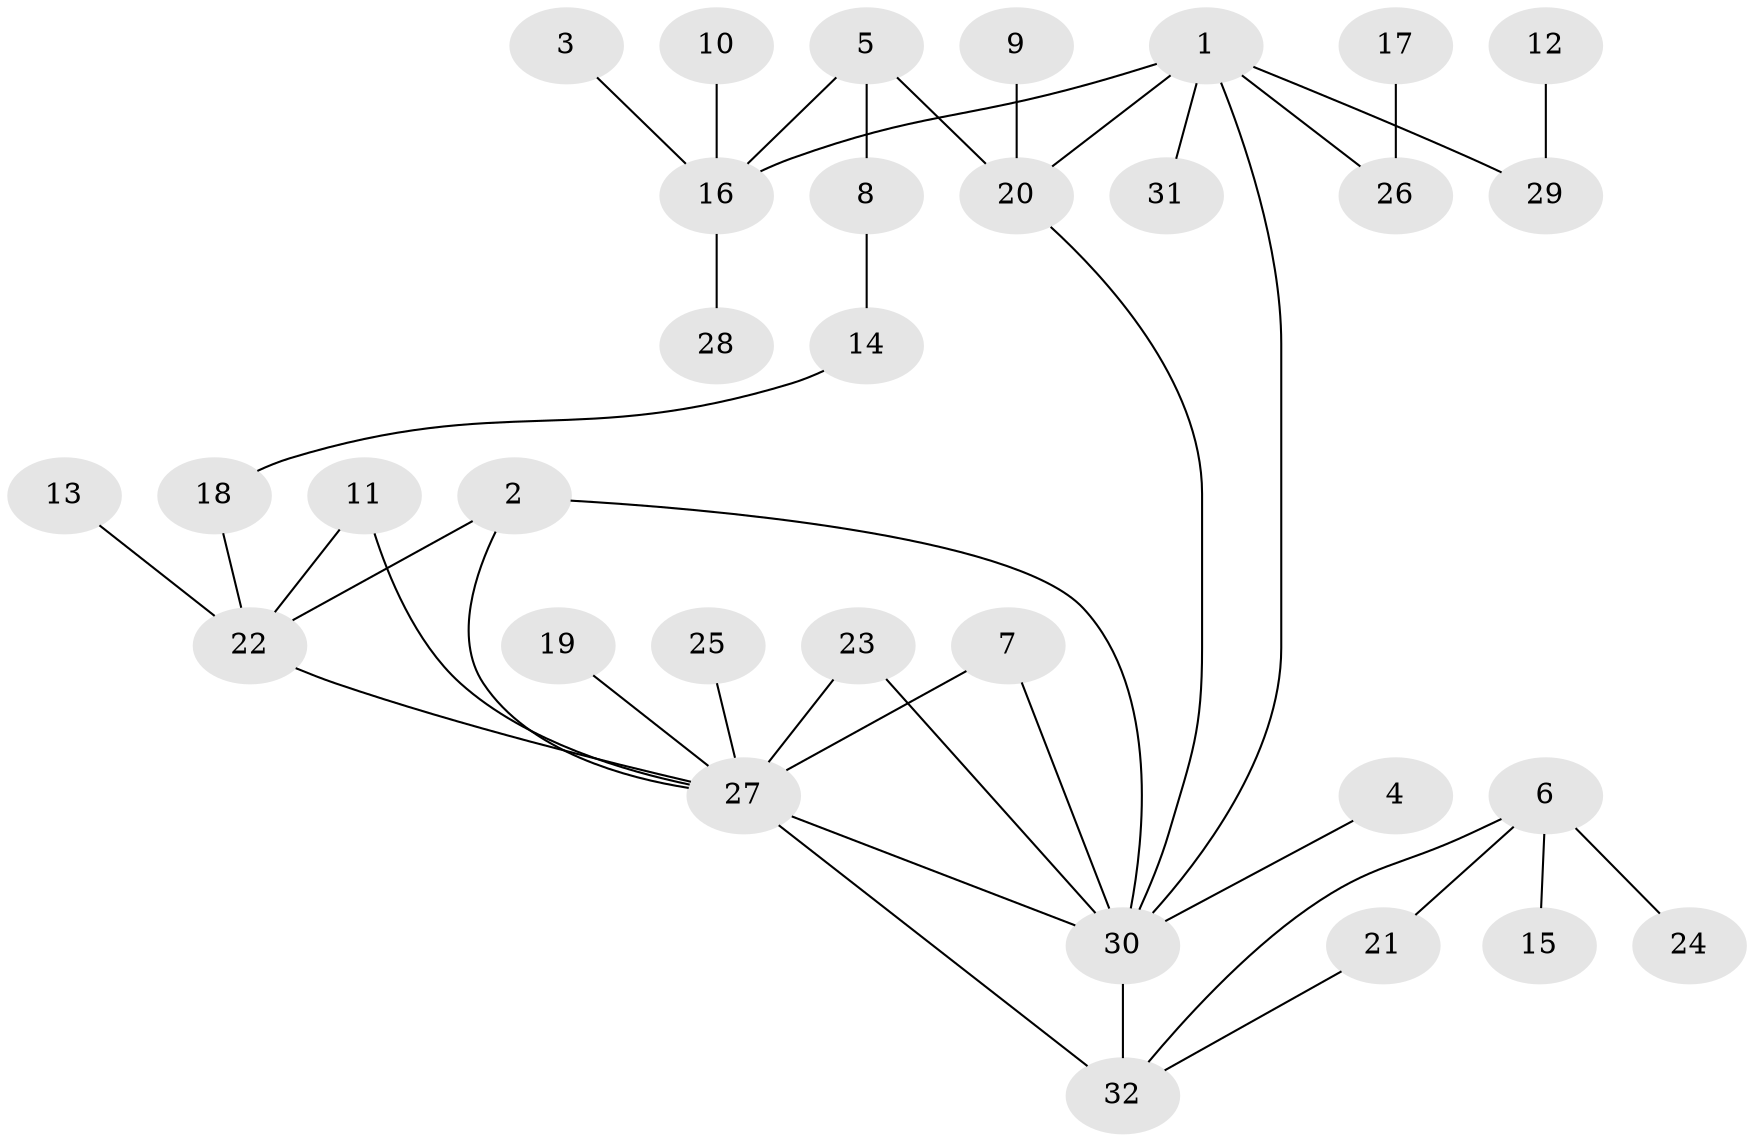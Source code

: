 // original degree distribution, {5: 0.031746031746031744, 3: 0.12698412698412698, 10: 0.015873015873015872, 7: 0.015873015873015872, 13: 0.015873015873015872, 6: 0.031746031746031744, 8: 0.015873015873015872, 1: 0.47619047619047616, 4: 0.031746031746031744, 2: 0.23809523809523808}
// Generated by graph-tools (version 1.1) at 2025/01/03/09/25 03:01:51]
// undirected, 32 vertices, 41 edges
graph export_dot {
graph [start="1"]
  node [color=gray90,style=filled];
  1;
  2;
  3;
  4;
  5;
  6;
  7;
  8;
  9;
  10;
  11;
  12;
  13;
  14;
  15;
  16;
  17;
  18;
  19;
  20;
  21;
  22;
  23;
  24;
  25;
  26;
  27;
  28;
  29;
  30;
  31;
  32;
  1 -- 16 [weight=1.0];
  1 -- 20 [weight=1.0];
  1 -- 26 [weight=1.0];
  1 -- 29 [weight=1.0];
  1 -- 30 [weight=1.0];
  1 -- 31 [weight=1.0];
  2 -- 22 [weight=2.0];
  2 -- 27 [weight=1.0];
  2 -- 30 [weight=1.0];
  3 -- 16 [weight=1.0];
  4 -- 30 [weight=1.0];
  5 -- 8 [weight=1.0];
  5 -- 16 [weight=1.0];
  5 -- 20 [weight=1.0];
  6 -- 15 [weight=1.0];
  6 -- 21 [weight=1.0];
  6 -- 24 [weight=1.0];
  6 -- 32 [weight=1.0];
  7 -- 27 [weight=1.0];
  7 -- 30 [weight=1.0];
  8 -- 14 [weight=1.0];
  9 -- 20 [weight=1.0];
  10 -- 16 [weight=1.0];
  11 -- 22 [weight=1.0];
  11 -- 27 [weight=1.0];
  12 -- 29 [weight=1.0];
  13 -- 22 [weight=1.0];
  14 -- 18 [weight=1.0];
  16 -- 28 [weight=1.0];
  17 -- 26 [weight=1.0];
  18 -- 22 [weight=1.0];
  19 -- 27 [weight=1.0];
  20 -- 30 [weight=1.0];
  21 -- 32 [weight=1.0];
  22 -- 27 [weight=1.0];
  23 -- 27 [weight=1.0];
  23 -- 30 [weight=1.0];
  25 -- 27 [weight=1.0];
  27 -- 30 [weight=1.0];
  27 -- 32 [weight=2.0];
  30 -- 32 [weight=1.0];
}

